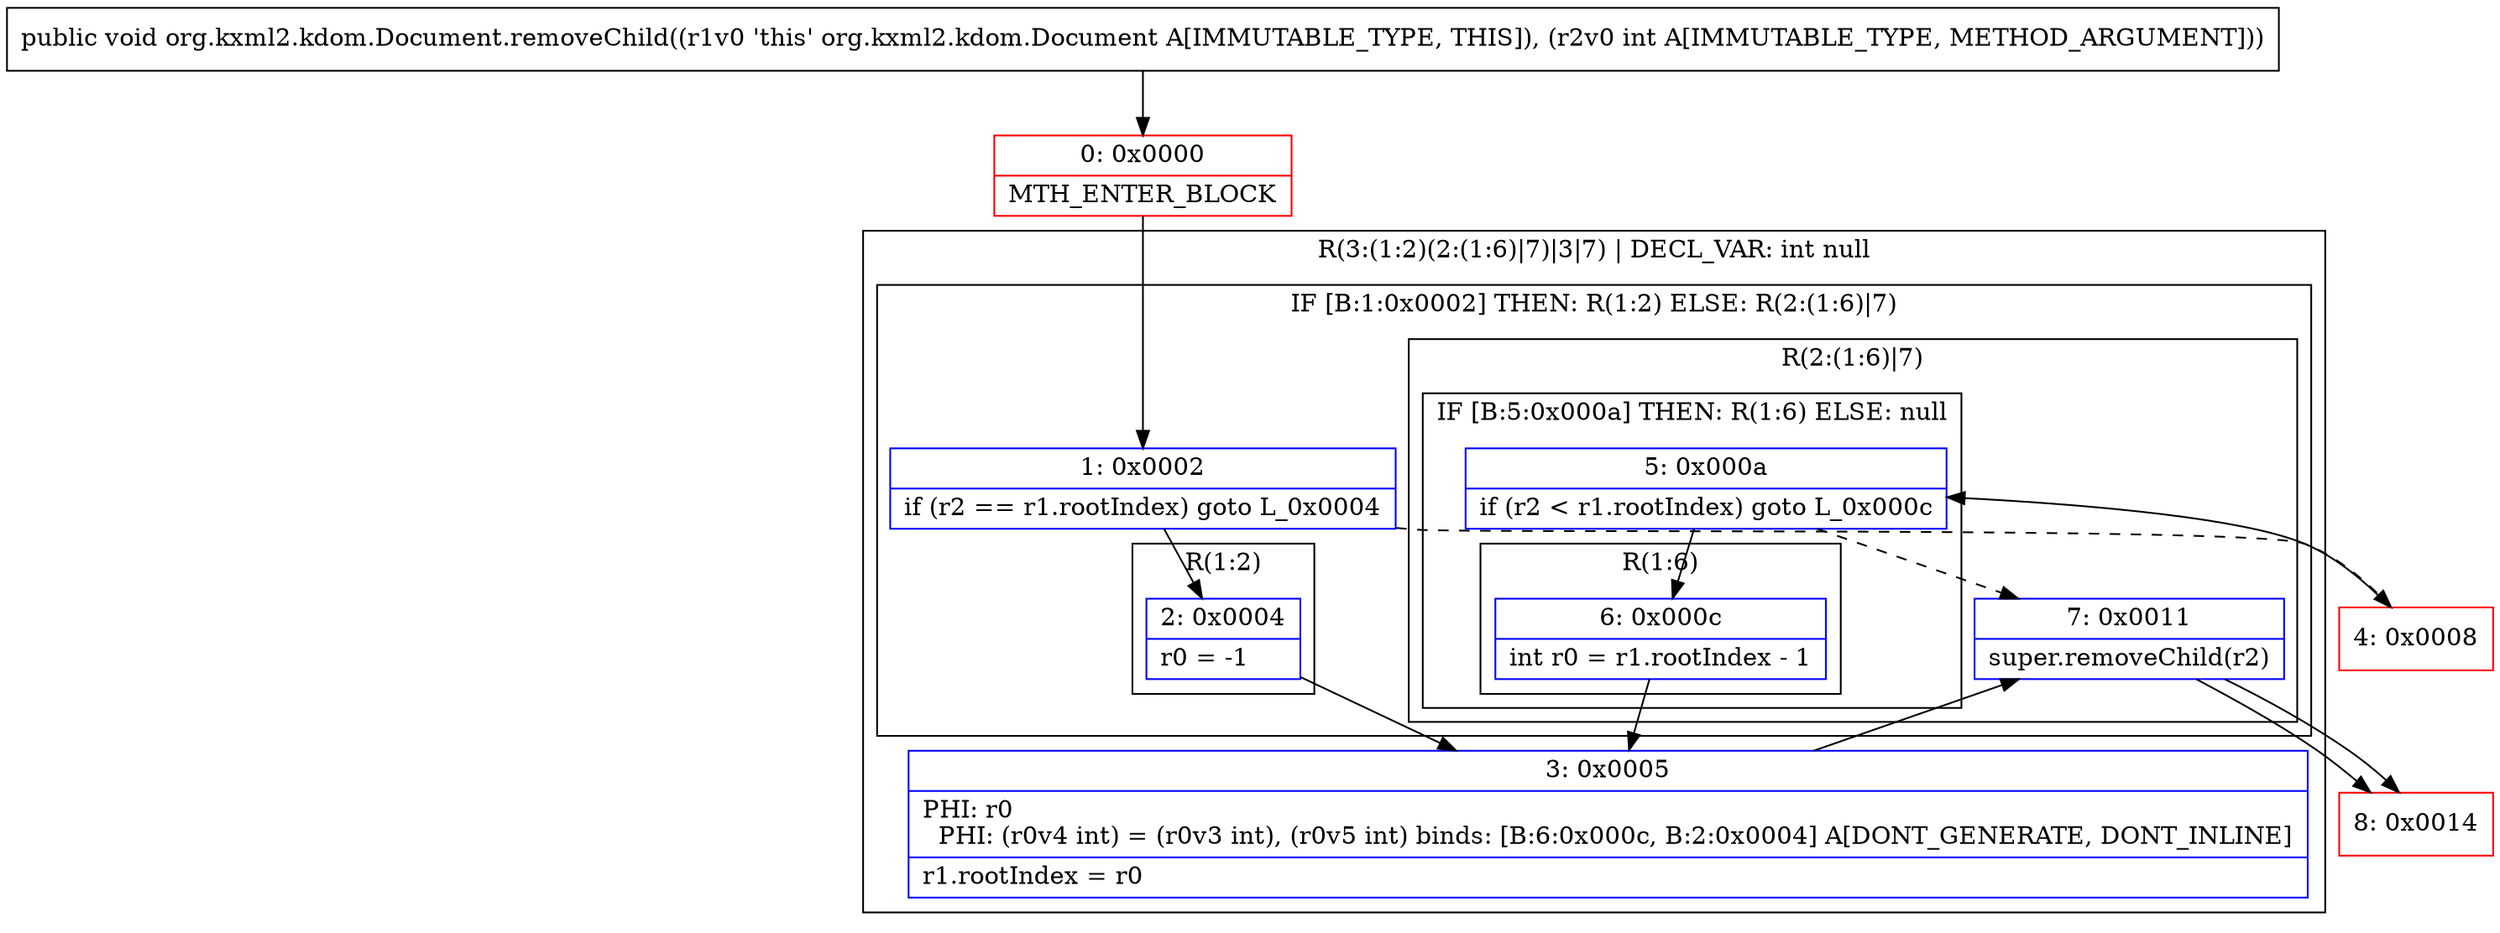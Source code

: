digraph "CFG fororg.kxml2.kdom.Document.removeChild(I)V" {
subgraph cluster_Region_2011955493 {
label = "R(3:(1:2)(2:(1:6)|7)|3|7) | DECL_VAR: int null\l";
node [shape=record,color=blue];
subgraph cluster_IfRegion_465657789 {
label = "IF [B:1:0x0002] THEN: R(1:2) ELSE: R(2:(1:6)|7)";
node [shape=record,color=blue];
Node_1 [shape=record,label="{1\:\ 0x0002|if (r2 == r1.rootIndex) goto L_0x0004\l}"];
subgraph cluster_Region_1957298523 {
label = "R(1:2)";
node [shape=record,color=blue];
Node_2 [shape=record,label="{2\:\ 0x0004|r0 = \-1\l}"];
}
subgraph cluster_Region_492822617 {
label = "R(2:(1:6)|7)";
node [shape=record,color=blue];
subgraph cluster_IfRegion_1132064752 {
label = "IF [B:5:0x000a] THEN: R(1:6) ELSE: null";
node [shape=record,color=blue];
Node_5 [shape=record,label="{5\:\ 0x000a|if (r2 \< r1.rootIndex) goto L_0x000c\l}"];
subgraph cluster_Region_510514700 {
label = "R(1:6)";
node [shape=record,color=blue];
Node_6 [shape=record,label="{6\:\ 0x000c|int r0 = r1.rootIndex \- 1\l}"];
}
}
Node_7 [shape=record,label="{7\:\ 0x0011|super.removeChild(r2)\l}"];
}
}
Node_3 [shape=record,label="{3\:\ 0x0005|PHI: r0 \l  PHI: (r0v4 int) = (r0v3 int), (r0v5 int) binds: [B:6:0x000c, B:2:0x0004] A[DONT_GENERATE, DONT_INLINE]\l|r1.rootIndex = r0\l}"];
Node_7 [shape=record,label="{7\:\ 0x0011|super.removeChild(r2)\l}"];
}
Node_0 [shape=record,color=red,label="{0\:\ 0x0000|MTH_ENTER_BLOCK\l}"];
Node_4 [shape=record,color=red,label="{4\:\ 0x0008}"];
Node_8 [shape=record,color=red,label="{8\:\ 0x0014}"];
MethodNode[shape=record,label="{public void org.kxml2.kdom.Document.removeChild((r1v0 'this' org.kxml2.kdom.Document A[IMMUTABLE_TYPE, THIS]), (r2v0 int A[IMMUTABLE_TYPE, METHOD_ARGUMENT])) }"];
MethodNode -> Node_0;
Node_1 -> Node_2;
Node_1 -> Node_4[style=dashed];
Node_2 -> Node_3;
Node_5 -> Node_6;
Node_5 -> Node_7[style=dashed];
Node_6 -> Node_3;
Node_7 -> Node_8;
Node_3 -> Node_7;
Node_7 -> Node_8;
Node_0 -> Node_1;
Node_4 -> Node_5;
}

